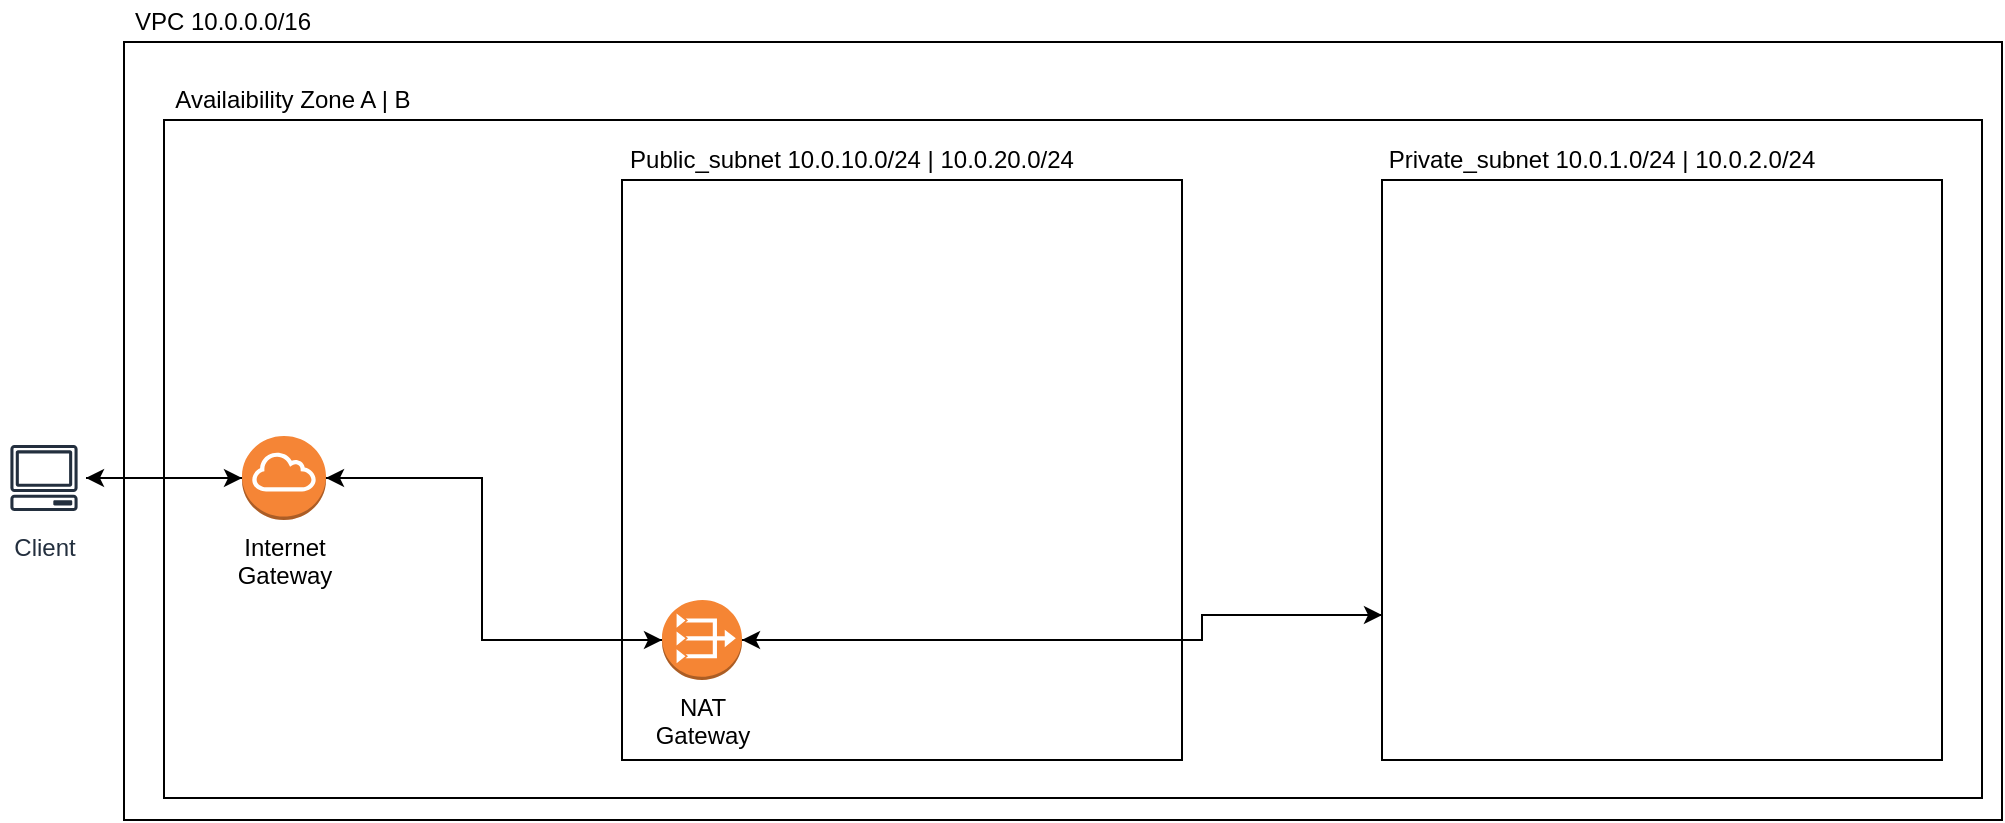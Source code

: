 <mxfile version="19.0.0" type="device"><diagram id="4bTtThD1MIQQ3NtZZWKq" name="main"><mxGraphModel dx="1185" dy="667" grid="1" gridSize="10" guides="1" tooltips="1" connect="1" arrows="1" fold="1" page="1" pageScale="1" pageWidth="827" pageHeight="1169" math="0" shadow="0"><root><mxCell id="0"/><mxCell id="1" parent="0"/><mxCell id="QmiBhkwhHUQFyEk9zzYz-2" value="" style="rounded=0;whiteSpace=wrap;html=1;" vertex="1" parent="1"><mxGeometry x="81" y="161" width="939" height="389" as="geometry"/></mxCell><mxCell id="QmiBhkwhHUQFyEk9zzYz-10" value="" style="rounded=0;whiteSpace=wrap;html=1;" vertex="1" parent="1"><mxGeometry x="101" y="200" width="909" height="339" as="geometry"/></mxCell><mxCell id="ZVqYsoX_6OBYZ4AwDSc7-12" style="edgeStyle=orthogonalEdgeStyle;rounded=0;orthogonalLoop=1;jettySize=auto;html=1;exitX=0;exitY=0.5;exitDx=0;exitDy=0;exitPerimeter=0;" parent="1" source="ZVqYsoX_6OBYZ4AwDSc7-9" target="ZVqYsoX_6OBYZ4AwDSc7-10" edge="1"><mxGeometry relative="1" as="geometry"/></mxCell><mxCell id="QmiBhkwhHUQFyEk9zzYz-4" value="" style="rounded=0;whiteSpace=wrap;html=1;" vertex="1" parent="1"><mxGeometry x="330" y="230" width="280" height="290" as="geometry"/></mxCell><mxCell id="QmiBhkwhHUQFyEk9zzYz-13" style="edgeStyle=orthogonalEdgeStyle;rounded=0;orthogonalLoop=1;jettySize=auto;html=1;" edge="1" parent="1" source="ZVqYsoX_6OBYZ4AwDSc7-9" target="QmiBhkwhHUQFyEk9zzYz-12"><mxGeometry relative="1" as="geometry"><Array as="points"><mxPoint x="260" y="379"/><mxPoint x="260" y="460"/></Array></mxGeometry></mxCell><mxCell id="ZVqYsoX_6OBYZ4AwDSc7-9" value="Internet&lt;br&gt;Gateway" style="outlineConnect=0;dashed=0;verticalLabelPosition=bottom;verticalAlign=top;align=center;html=1;shape=mxgraph.aws3.internet_gateway;fillColor=#F58536;gradientColor=none;" parent="1" vertex="1"><mxGeometry x="140" y="358" width="42" height="42" as="geometry"/></mxCell><mxCell id="ZVqYsoX_6OBYZ4AwDSc7-11" style="edgeStyle=orthogonalEdgeStyle;rounded=0;orthogonalLoop=1;jettySize=auto;html=1;entryX=0;entryY=0.5;entryDx=0;entryDy=0;entryPerimeter=0;" parent="1" source="ZVqYsoX_6OBYZ4AwDSc7-10" target="ZVqYsoX_6OBYZ4AwDSc7-9" edge="1"><mxGeometry relative="1" as="geometry"/></mxCell><mxCell id="ZVqYsoX_6OBYZ4AwDSc7-10" value="Client" style="sketch=0;outlineConnect=0;fontColor=#232F3E;gradientColor=none;strokeColor=#232F3E;fillColor=#ffffff;dashed=0;verticalLabelPosition=bottom;verticalAlign=top;align=center;html=1;fontSize=12;fontStyle=0;aspect=fixed;shape=mxgraph.aws4.resourceIcon;resIcon=mxgraph.aws4.client;" parent="1" vertex="1"><mxGeometry x="20" y="358" width="42" height="42" as="geometry"/></mxCell><mxCell id="QmiBhkwhHUQFyEk9zzYz-3" value="VPC 10.0.0.0/16" style="text;html=1;strokeColor=none;fillColor=none;align=center;verticalAlign=middle;whiteSpace=wrap;rounded=0;" vertex="1" parent="1"><mxGeometry x="81" y="140" width="99" height="21" as="geometry"/></mxCell><mxCell id="QmiBhkwhHUQFyEk9zzYz-5" value="Public_subnet 10.0.10.0/24 | 10.0.20.0/24" style="text;html=1;strokeColor=none;fillColor=none;align=center;verticalAlign=middle;whiteSpace=wrap;rounded=0;" vertex="1" parent="1"><mxGeometry x="330" y="209" width="230" height="21" as="geometry"/></mxCell><mxCell id="QmiBhkwhHUQFyEk9zzYz-16" style="edgeStyle=orthogonalEdgeStyle;rounded=0;orthogonalLoop=1;jettySize=auto;html=1;exitX=0;exitY=0.75;exitDx=0;exitDy=0;" edge="1" parent="1" source="QmiBhkwhHUQFyEk9zzYz-6" target="QmiBhkwhHUQFyEk9zzYz-12"><mxGeometry relative="1" as="geometry"><Array as="points"><mxPoint x="620" y="448"/><mxPoint x="620" y="460"/></Array></mxGeometry></mxCell><mxCell id="QmiBhkwhHUQFyEk9zzYz-6" value="" style="rounded=0;whiteSpace=wrap;html=1;" vertex="1" parent="1"><mxGeometry x="710" y="230" width="280" height="290" as="geometry"/></mxCell><mxCell id="QmiBhkwhHUQFyEk9zzYz-8" value="Private_subnet 10.0.1.0/24 | 10.0.2.0/24" style="text;html=1;strokeColor=none;fillColor=none;align=center;verticalAlign=middle;whiteSpace=wrap;rounded=0;" vertex="1" parent="1"><mxGeometry x="710" y="209" width="220" height="21" as="geometry"/></mxCell><mxCell id="QmiBhkwhHUQFyEk9zzYz-11" value="Availaibility Zone A | B" style="text;html=1;strokeColor=none;fillColor=none;align=center;verticalAlign=middle;whiteSpace=wrap;rounded=0;" vertex="1" parent="1"><mxGeometry x="101" y="179" width="129" height="21" as="geometry"/></mxCell><mxCell id="QmiBhkwhHUQFyEk9zzYz-14" style="edgeStyle=orthogonalEdgeStyle;rounded=0;orthogonalLoop=1;jettySize=auto;html=1;" edge="1" parent="1" source="QmiBhkwhHUQFyEk9zzYz-12" target="ZVqYsoX_6OBYZ4AwDSc7-9"><mxGeometry relative="1" as="geometry"><Array as="points"><mxPoint x="260" y="460"/><mxPoint x="260" y="379"/></Array></mxGeometry></mxCell><mxCell id="QmiBhkwhHUQFyEk9zzYz-15" style="edgeStyle=orthogonalEdgeStyle;rounded=0;orthogonalLoop=1;jettySize=auto;html=1;entryX=0;entryY=0.75;entryDx=0;entryDy=0;" edge="1" parent="1" source="QmiBhkwhHUQFyEk9zzYz-12" target="QmiBhkwhHUQFyEk9zzYz-6"><mxGeometry relative="1" as="geometry"><Array as="points"><mxPoint x="620" y="460"/><mxPoint x="620" y="448"/></Array></mxGeometry></mxCell><mxCell id="QmiBhkwhHUQFyEk9zzYz-12" value="NAT&lt;br&gt;Gateway" style="outlineConnect=0;dashed=0;verticalLabelPosition=bottom;verticalAlign=top;align=center;html=1;shape=mxgraph.aws3.vpc_nat_gateway;fillColor=#F58534;gradientColor=none;" vertex="1" parent="1"><mxGeometry x="350" y="440" width="40" height="40" as="geometry"/></mxCell></root></mxGraphModel></diagram></mxfile>